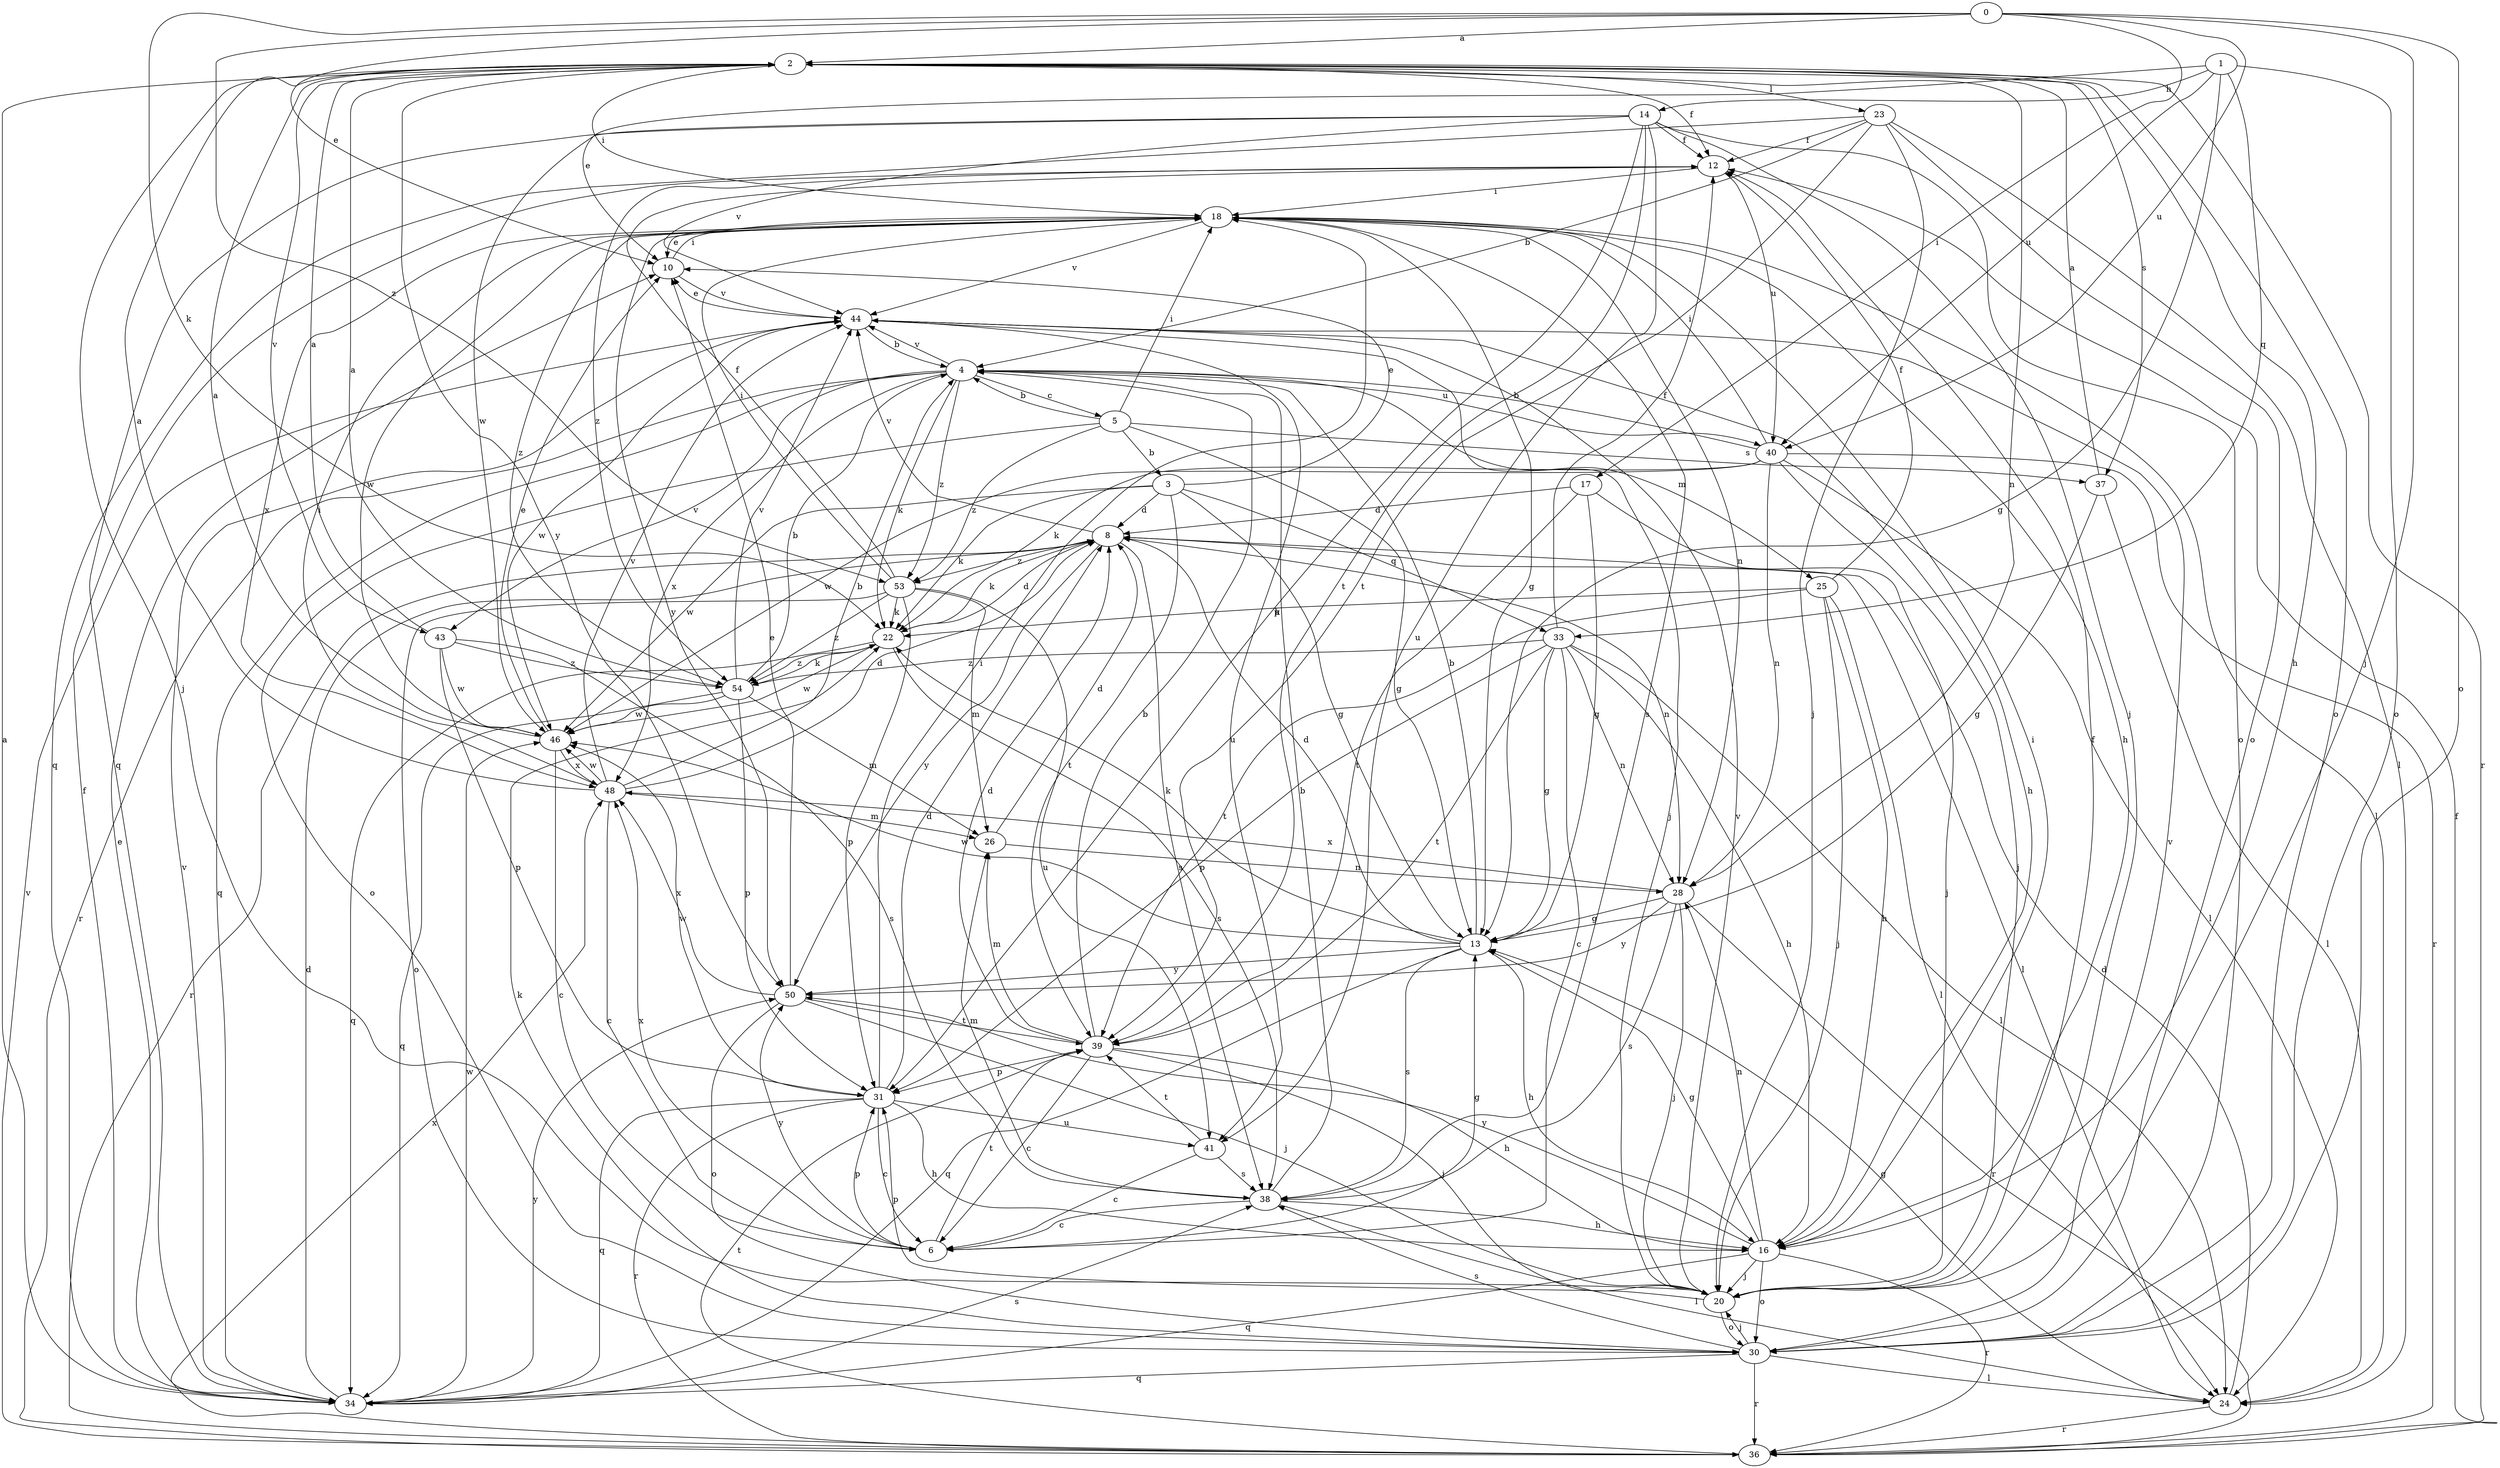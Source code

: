 strict digraph  {
0;
1;
2;
3;
4;
5;
6;
8;
10;
12;
13;
14;
16;
17;
18;
20;
22;
23;
24;
25;
26;
28;
30;
31;
33;
34;
36;
37;
38;
39;
40;
41;
43;
44;
46;
48;
50;
53;
54;
0 -> 2  [label=a];
0 -> 10  [label=e];
0 -> 17  [label=i];
0 -> 20  [label=j];
0 -> 22  [label=k];
0 -> 30  [label=o];
0 -> 40  [label=u];
0 -> 53  [label=z];
1 -> 10  [label=e];
1 -> 13  [label=g];
1 -> 14  [label=h];
1 -> 30  [label=o];
1 -> 33  [label=q];
1 -> 40  [label=u];
2 -> 12  [label=f];
2 -> 16  [label=h];
2 -> 18  [label=i];
2 -> 20  [label=j];
2 -> 23  [label=l];
2 -> 28  [label=n];
2 -> 30  [label=o];
2 -> 36  [label=r];
2 -> 37  [label=s];
2 -> 43  [label=v];
2 -> 50  [label=y];
3 -> 8  [label=d];
3 -> 10  [label=e];
3 -> 13  [label=g];
3 -> 22  [label=k];
3 -> 33  [label=q];
3 -> 39  [label=t];
3 -> 46  [label=w];
4 -> 5  [label=c];
4 -> 22  [label=k];
4 -> 25  [label=m];
4 -> 34  [label=q];
4 -> 36  [label=r];
4 -> 40  [label=u];
4 -> 43  [label=v];
4 -> 44  [label=v];
4 -> 48  [label=x];
4 -> 53  [label=z];
5 -> 3  [label=b];
5 -> 4  [label=b];
5 -> 13  [label=g];
5 -> 18  [label=i];
5 -> 30  [label=o];
5 -> 37  [label=s];
5 -> 53  [label=z];
6 -> 13  [label=g];
6 -> 31  [label=p];
6 -> 39  [label=t];
6 -> 48  [label=x];
6 -> 50  [label=y];
8 -> 22  [label=k];
8 -> 24  [label=l];
8 -> 28  [label=n];
8 -> 36  [label=r];
8 -> 38  [label=s];
8 -> 44  [label=v];
8 -> 50  [label=y];
8 -> 53  [label=z];
10 -> 18  [label=i];
10 -> 44  [label=v];
12 -> 18  [label=i];
12 -> 40  [label=u];
12 -> 54  [label=z];
13 -> 4  [label=b];
13 -> 8  [label=d];
13 -> 16  [label=h];
13 -> 22  [label=k];
13 -> 34  [label=q];
13 -> 38  [label=s];
13 -> 46  [label=w];
13 -> 50  [label=y];
14 -> 12  [label=f];
14 -> 20  [label=j];
14 -> 30  [label=o];
14 -> 31  [label=p];
14 -> 34  [label=q];
14 -> 39  [label=t];
14 -> 41  [label=u];
14 -> 44  [label=v];
14 -> 46  [label=w];
16 -> 13  [label=g];
16 -> 18  [label=i];
16 -> 20  [label=j];
16 -> 28  [label=n];
16 -> 30  [label=o];
16 -> 34  [label=q];
16 -> 36  [label=r];
16 -> 50  [label=y];
17 -> 8  [label=d];
17 -> 13  [label=g];
17 -> 20  [label=j];
17 -> 39  [label=t];
18 -> 10  [label=e];
18 -> 13  [label=g];
18 -> 16  [label=h];
18 -> 24  [label=l];
18 -> 28  [label=n];
18 -> 38  [label=s];
18 -> 44  [label=v];
18 -> 46  [label=w];
18 -> 48  [label=x];
18 -> 50  [label=y];
18 -> 54  [label=z];
20 -> 12  [label=f];
20 -> 30  [label=o];
20 -> 31  [label=p];
20 -> 44  [label=v];
22 -> 8  [label=d];
22 -> 34  [label=q];
22 -> 38  [label=s];
22 -> 46  [label=w];
22 -> 54  [label=z];
23 -> 4  [label=b];
23 -> 12  [label=f];
23 -> 20  [label=j];
23 -> 24  [label=l];
23 -> 30  [label=o];
23 -> 34  [label=q];
23 -> 39  [label=t];
24 -> 8  [label=d];
24 -> 13  [label=g];
24 -> 36  [label=r];
25 -> 12  [label=f];
25 -> 16  [label=h];
25 -> 20  [label=j];
25 -> 22  [label=k];
25 -> 24  [label=l];
25 -> 39  [label=t];
26 -> 8  [label=d];
26 -> 28  [label=n];
28 -> 13  [label=g];
28 -> 20  [label=j];
28 -> 36  [label=r];
28 -> 38  [label=s];
28 -> 48  [label=x];
28 -> 50  [label=y];
30 -> 20  [label=j];
30 -> 22  [label=k];
30 -> 24  [label=l];
30 -> 34  [label=q];
30 -> 36  [label=r];
30 -> 38  [label=s];
30 -> 44  [label=v];
31 -> 6  [label=c];
31 -> 8  [label=d];
31 -> 16  [label=h];
31 -> 18  [label=i];
31 -> 34  [label=q];
31 -> 36  [label=r];
31 -> 41  [label=u];
31 -> 46  [label=w];
33 -> 6  [label=c];
33 -> 12  [label=f];
33 -> 13  [label=g];
33 -> 16  [label=h];
33 -> 24  [label=l];
33 -> 28  [label=n];
33 -> 31  [label=p];
33 -> 39  [label=t];
33 -> 54  [label=z];
34 -> 2  [label=a];
34 -> 8  [label=d];
34 -> 10  [label=e];
34 -> 12  [label=f];
34 -> 38  [label=s];
34 -> 44  [label=v];
34 -> 46  [label=w];
34 -> 50  [label=y];
36 -> 12  [label=f];
36 -> 39  [label=t];
36 -> 44  [label=v];
36 -> 48  [label=x];
37 -> 2  [label=a];
37 -> 13  [label=g];
37 -> 24  [label=l];
38 -> 4  [label=b];
38 -> 6  [label=c];
38 -> 16  [label=h];
38 -> 24  [label=l];
38 -> 26  [label=m];
39 -> 4  [label=b];
39 -> 6  [label=c];
39 -> 8  [label=d];
39 -> 16  [label=h];
39 -> 20  [label=j];
39 -> 26  [label=m];
39 -> 31  [label=p];
40 -> 4  [label=b];
40 -> 18  [label=i];
40 -> 20  [label=j];
40 -> 22  [label=k];
40 -> 24  [label=l];
40 -> 28  [label=n];
40 -> 36  [label=r];
40 -> 46  [label=w];
41 -> 6  [label=c];
41 -> 38  [label=s];
41 -> 39  [label=t];
43 -> 2  [label=a];
43 -> 31  [label=p];
43 -> 38  [label=s];
43 -> 46  [label=w];
43 -> 54  [label=z];
44 -> 4  [label=b];
44 -> 10  [label=e];
44 -> 16  [label=h];
44 -> 20  [label=j];
44 -> 41  [label=u];
44 -> 46  [label=w];
46 -> 2  [label=a];
46 -> 6  [label=c];
46 -> 10  [label=e];
46 -> 48  [label=x];
48 -> 2  [label=a];
48 -> 4  [label=b];
48 -> 6  [label=c];
48 -> 8  [label=d];
48 -> 18  [label=i];
48 -> 26  [label=m];
48 -> 44  [label=v];
48 -> 46  [label=w];
50 -> 10  [label=e];
50 -> 20  [label=j];
50 -> 30  [label=o];
50 -> 39  [label=t];
50 -> 48  [label=x];
53 -> 12  [label=f];
53 -> 18  [label=i];
53 -> 22  [label=k];
53 -> 26  [label=m];
53 -> 30  [label=o];
53 -> 31  [label=p];
53 -> 41  [label=u];
53 -> 54  [label=z];
54 -> 2  [label=a];
54 -> 4  [label=b];
54 -> 22  [label=k];
54 -> 26  [label=m];
54 -> 31  [label=p];
54 -> 34  [label=q];
54 -> 44  [label=v];
54 -> 46  [label=w];
}
